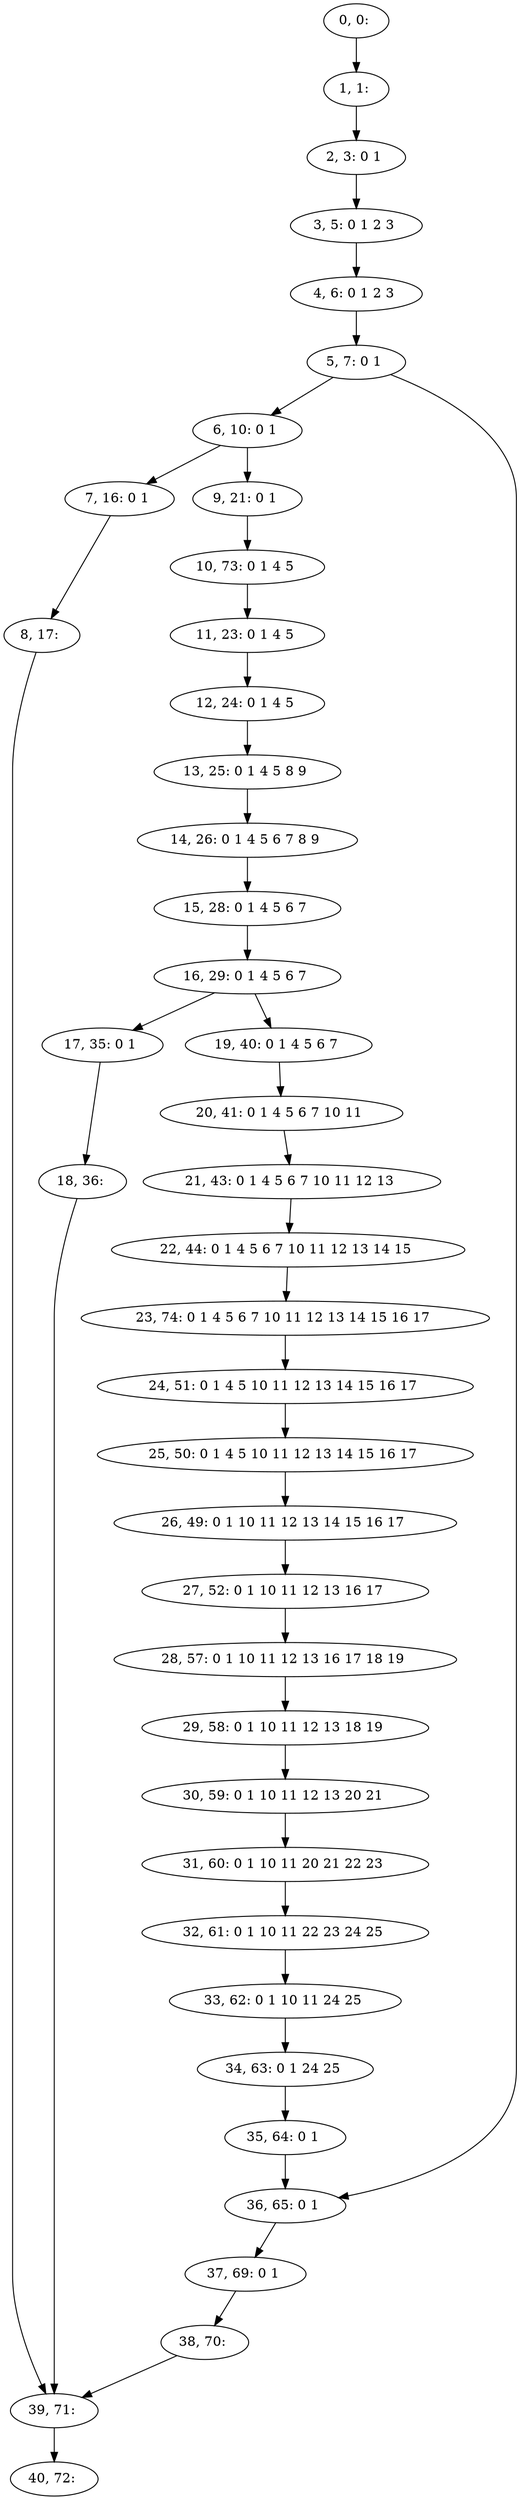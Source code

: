 digraph G {
0[label="0, 0: "];
1[label="1, 1: "];
2[label="2, 3: 0 1 "];
3[label="3, 5: 0 1 2 3 "];
4[label="4, 6: 0 1 2 3 "];
5[label="5, 7: 0 1 "];
6[label="6, 10: 0 1 "];
7[label="7, 16: 0 1 "];
8[label="8, 17: "];
9[label="9, 21: 0 1 "];
10[label="10, 73: 0 1 4 5 "];
11[label="11, 23: 0 1 4 5 "];
12[label="12, 24: 0 1 4 5 "];
13[label="13, 25: 0 1 4 5 8 9 "];
14[label="14, 26: 0 1 4 5 6 7 8 9 "];
15[label="15, 28: 0 1 4 5 6 7 "];
16[label="16, 29: 0 1 4 5 6 7 "];
17[label="17, 35: 0 1 "];
18[label="18, 36: "];
19[label="19, 40: 0 1 4 5 6 7 "];
20[label="20, 41: 0 1 4 5 6 7 10 11 "];
21[label="21, 43: 0 1 4 5 6 7 10 11 12 13 "];
22[label="22, 44: 0 1 4 5 6 7 10 11 12 13 14 15 "];
23[label="23, 74: 0 1 4 5 6 7 10 11 12 13 14 15 16 17 "];
24[label="24, 51: 0 1 4 5 10 11 12 13 14 15 16 17 "];
25[label="25, 50: 0 1 4 5 10 11 12 13 14 15 16 17 "];
26[label="26, 49: 0 1 10 11 12 13 14 15 16 17 "];
27[label="27, 52: 0 1 10 11 12 13 16 17 "];
28[label="28, 57: 0 1 10 11 12 13 16 17 18 19 "];
29[label="29, 58: 0 1 10 11 12 13 18 19 "];
30[label="30, 59: 0 1 10 11 12 13 20 21 "];
31[label="31, 60: 0 1 10 11 20 21 22 23 "];
32[label="32, 61: 0 1 10 11 22 23 24 25 "];
33[label="33, 62: 0 1 10 11 24 25 "];
34[label="34, 63: 0 1 24 25 "];
35[label="35, 64: 0 1 "];
36[label="36, 65: 0 1 "];
37[label="37, 69: 0 1 "];
38[label="38, 70: "];
39[label="39, 71: "];
40[label="40, 72: "];
0->1 ;
1->2 ;
2->3 ;
3->4 ;
4->5 ;
5->6 ;
5->36 ;
6->7 ;
6->9 ;
7->8 ;
8->39 ;
9->10 ;
10->11 ;
11->12 ;
12->13 ;
13->14 ;
14->15 ;
15->16 ;
16->17 ;
16->19 ;
17->18 ;
18->39 ;
19->20 ;
20->21 ;
21->22 ;
22->23 ;
23->24 ;
24->25 ;
25->26 ;
26->27 ;
27->28 ;
28->29 ;
29->30 ;
30->31 ;
31->32 ;
32->33 ;
33->34 ;
34->35 ;
35->36 ;
36->37 ;
37->38 ;
38->39 ;
39->40 ;
}
